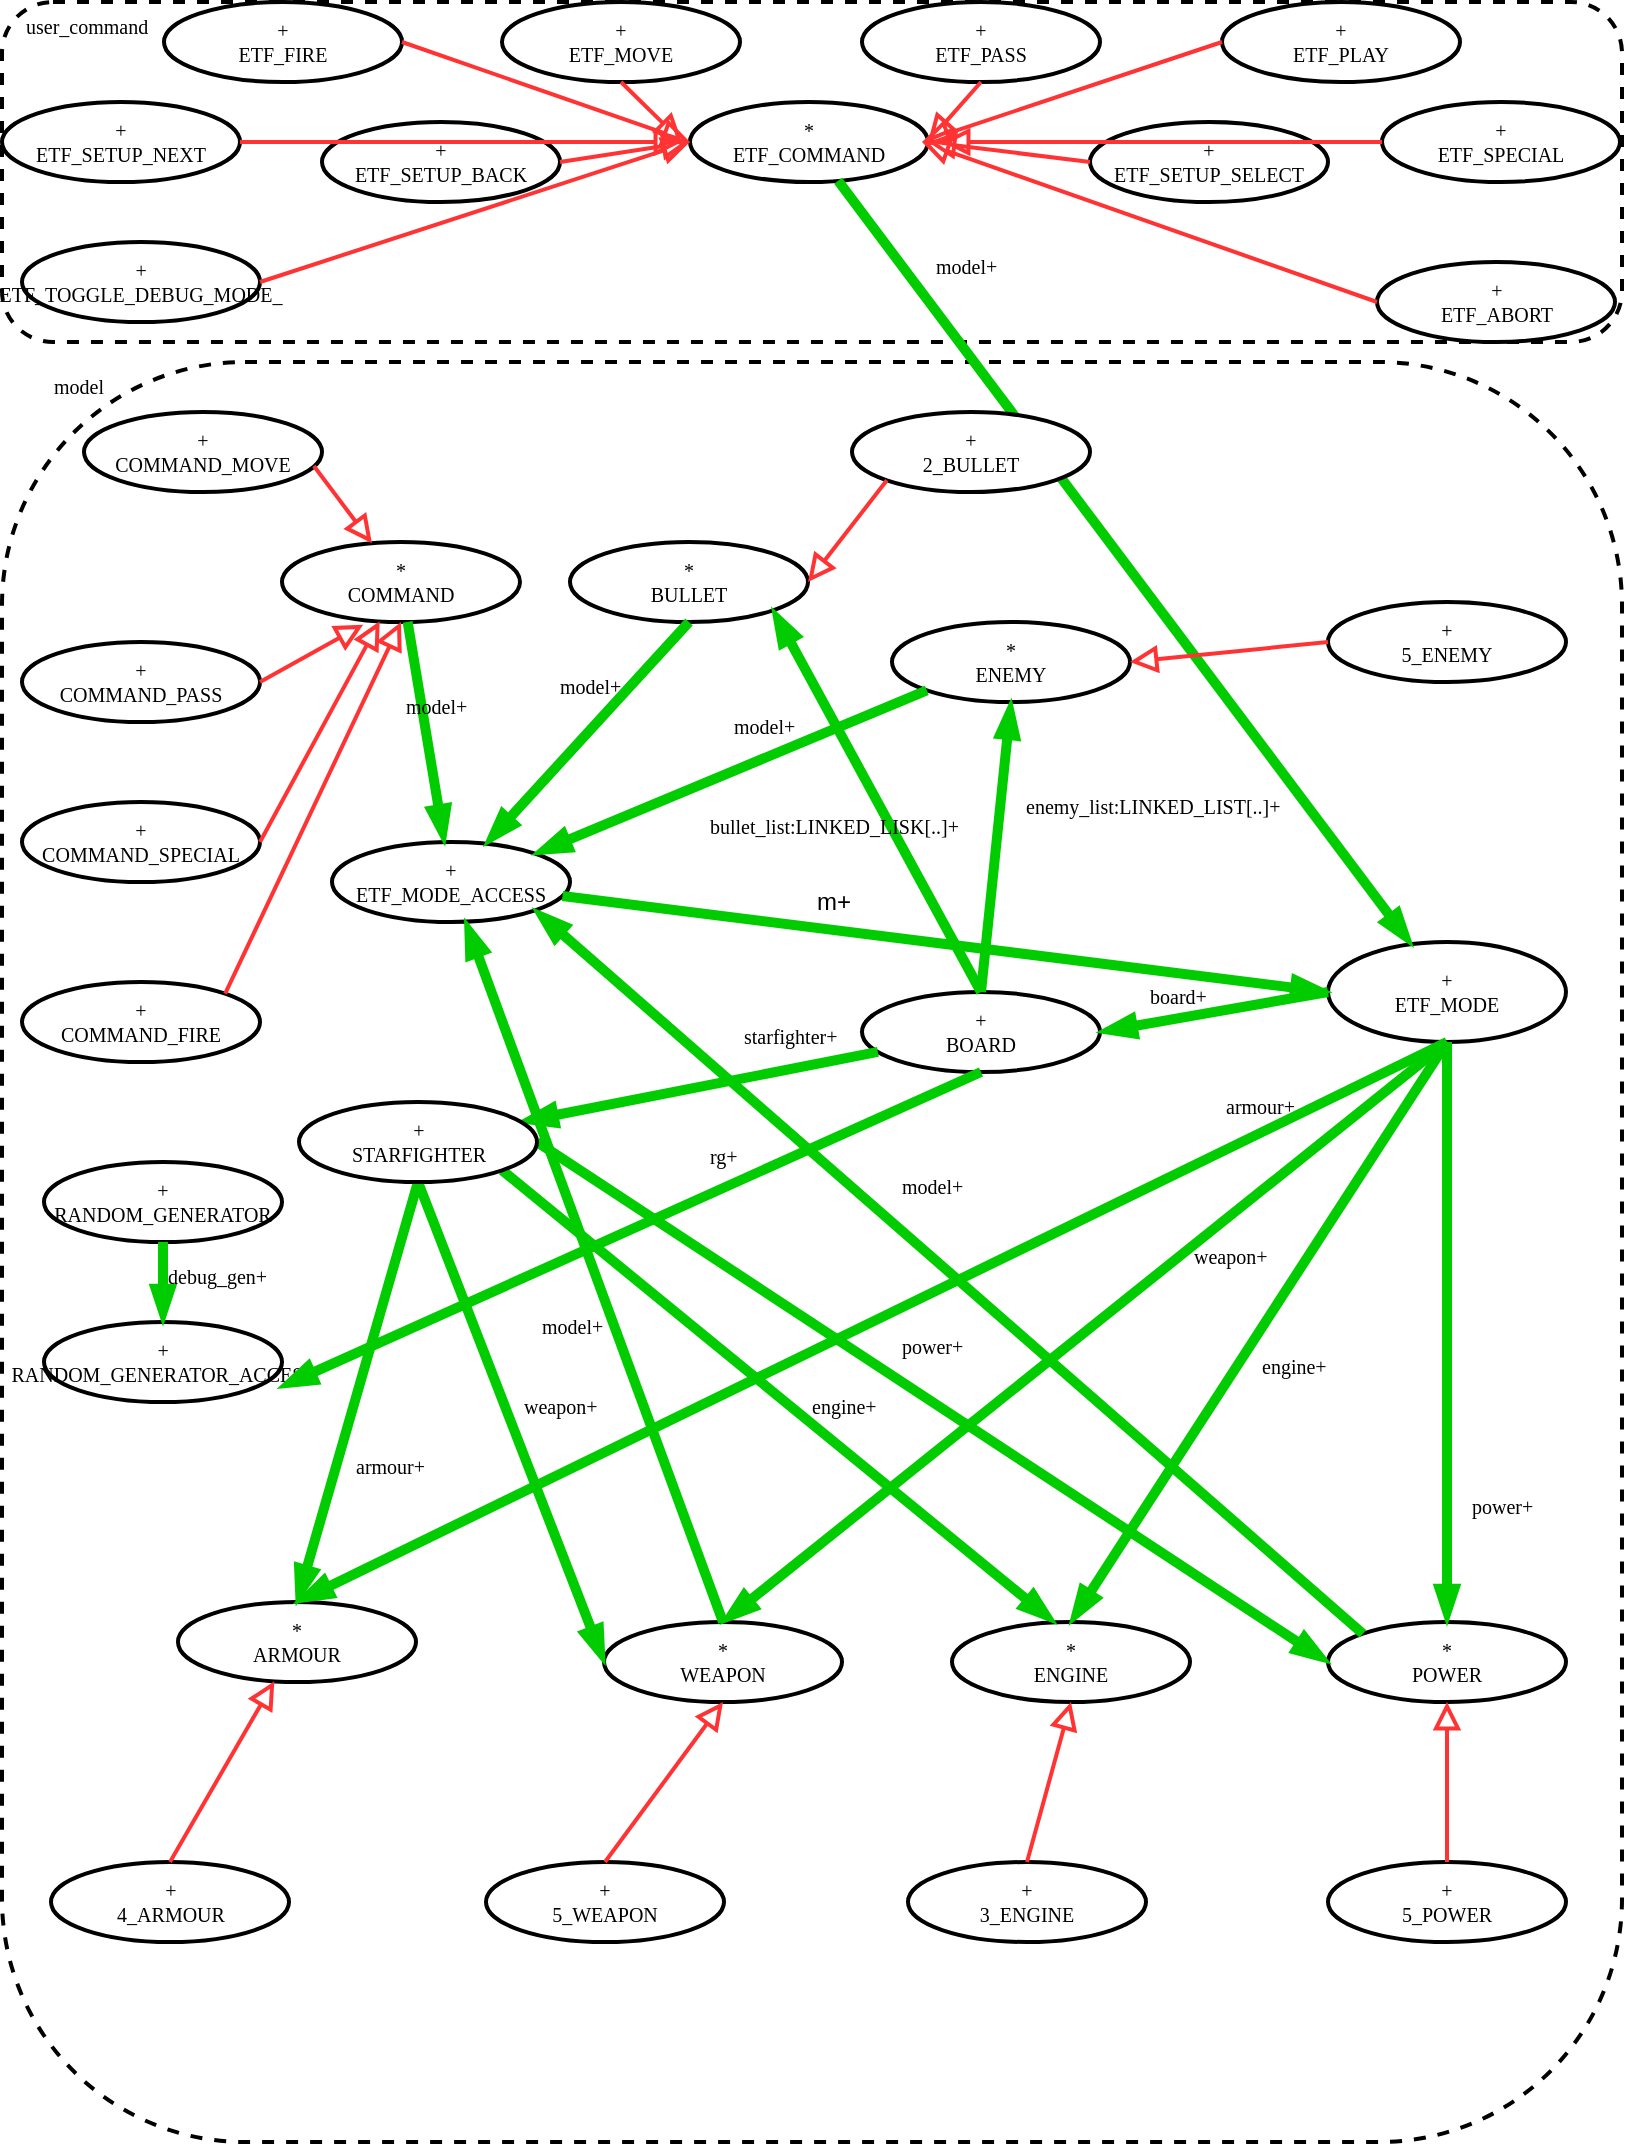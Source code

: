 <mxfile version="13.11.0" type="device"><diagram id="ZY2nU-DJ3ubjZY2qsbj9" name="Page-1"><mxGraphModel dx="946" dy="579" grid="1" gridSize="10" guides="1" tooltips="1" connect="1" arrows="1" fold="1" page="1" pageScale="1" pageWidth="827" pageHeight="1169" math="0" shadow="0"><root><mxCell id="0"/><mxCell id="1" parent="0"/><mxCell id="LFQpi6XV8iy9cI4IW23f-93" value="" style="rounded=1;whiteSpace=wrap;html=1;fontSize=10;dashed=1;strokeWidth=2;" parent="1" vertex="1"><mxGeometry x="10" y="190" width="810" height="890" as="geometry"/></mxCell><mxCell id="LFQpi6XV8iy9cI4IW23f-94" value="model" style="text;html=1;fontSize=10;fontFamily=Verdena;" parent="1" vertex="1"><mxGeometry x="34.497" y="190" width="70" height="25" as="geometry"/></mxCell><mxCell id="LFQpi6XV8iy9cI4IW23f-90" value="" style="rounded=1;whiteSpace=wrap;html=1;fontSize=10;dashed=1;strokeWidth=2;" parent="1" vertex="1"><mxGeometry x="10" y="10" width="810" height="170" as="geometry"/></mxCell><mxCell id="LFQpi6XV8iy9cI4IW23f-91" value="user_command" style="text;html=1;fontSize=10;fontFamily=Verdena;" parent="1" vertex="1"><mxGeometry x="19.997" y="10" width="70" height="25" as="geometry"/></mxCell><mxCell id="LFQpi6XV8iy9cI4IW23f-2" value="+&lt;br&gt;ETF_FIRE" style="ellipse;whiteSpace=wrap;html=1;rounded=1;fontSize=10;fontFamily=Verdena;strokeWidth=2;" parent="1" vertex="1"><mxGeometry x="91" y="10" width="119" height="40" as="geometry"/></mxCell><mxCell id="LFQpi6XV8iy9cI4IW23f-3" value="&lt;div&gt;+&lt;/div&gt;&lt;div&gt;ETF_SPECIAL&lt;/div&gt;" style="ellipse;whiteSpace=wrap;html=1;rounded=1;fontSize=10;fontFamily=Verdena;strokeWidth=2;" parent="1" vertex="1"><mxGeometry x="700" y="60" width="119" height="40" as="geometry"/></mxCell><mxCell id="LFQpi6XV8iy9cI4IW23f-4" value="+&lt;br&gt;ETF_MOVE" style="ellipse;whiteSpace=wrap;html=1;rounded=1;fontSize=10;fontFamily=Verdena;strokeWidth=2;" parent="1" vertex="1"><mxGeometry x="260" y="10" width="119" height="40" as="geometry"/></mxCell><mxCell id="LFQpi6XV8iy9cI4IW23f-5" value="+&lt;br&gt;ETF_PASS" style="ellipse;whiteSpace=wrap;html=1;rounded=1;fontSize=10;fontFamily=Verdena;strokeWidth=2;" parent="1" vertex="1"><mxGeometry x="440" y="10" width="119" height="40" as="geometry"/></mxCell><mxCell id="LFQpi6XV8iy9cI4IW23f-6" value="+&lt;br&gt;ETF_PLAY" style="ellipse;whiteSpace=wrap;html=1;rounded=1;fontSize=10;fontFamily=Verdena;strokeWidth=2;" parent="1" vertex="1"><mxGeometry x="620" y="10" width="119" height="40" as="geometry"/></mxCell><mxCell id="LFQpi6XV8iy9cI4IW23f-7" value="+&lt;br&gt;ETF_SETUP_NEXT" style="ellipse;whiteSpace=wrap;html=1;rounded=1;fontSize=10;fontFamily=Verdena;strokeWidth=2;" parent="1" vertex="1"><mxGeometry x="10" y="60" width="119" height="40" as="geometry"/></mxCell><mxCell id="LFQpi6XV8iy9cI4IW23f-8" value="&lt;div&gt;+&lt;/div&gt;&lt;div&gt;ETF_SETUP_BACK&lt;/div&gt;" style="ellipse;whiteSpace=wrap;html=1;rounded=1;fontSize=10;fontFamily=Verdena;strokeWidth=2;" parent="1" vertex="1"><mxGeometry x="170" y="70" width="119" height="40" as="geometry"/></mxCell><mxCell id="LFQpi6XV8iy9cI4IW23f-9" value="&lt;div&gt;+&lt;/div&gt;&lt;div&gt;ETF_SETUP_SELECT&lt;/div&gt;" style="ellipse;whiteSpace=wrap;html=1;rounded=1;fontSize=10;fontFamily=Verdena;strokeWidth=2;" parent="1" vertex="1"><mxGeometry x="554" y="70" width="119" height="40" as="geometry"/></mxCell><mxCell id="LFQpi6XV8iy9cI4IW23f-10" value="*&lt;br&gt;ETF_COMMAND" style="ellipse;whiteSpace=wrap;html=1;rounded=1;fontSize=10;fontFamily=Verdena;strokeWidth=2;" parent="1" vertex="1"><mxGeometry x="354" y="60" width="119" height="40" as="geometry"/></mxCell><mxCell id="LFQpi6XV8iy9cI4IW23f-12" value="&lt;div&gt;+&lt;/div&gt;&lt;div&gt;ETF_TOGGLE_DEBUG_MODE_&lt;/div&gt;" style="ellipse;whiteSpace=wrap;html=1;rounded=1;fontSize=10;fontFamily=Verdena;strokeWidth=2;" parent="1" vertex="1"><mxGeometry x="20" y="130" width="119" height="40" as="geometry"/></mxCell><mxCell id="LFQpi6XV8iy9cI4IW23f-13" value="&lt;div&gt;+&lt;/div&gt;&lt;div&gt;ETF_ABORT&lt;/div&gt;" style="ellipse;whiteSpace=wrap;html=1;rounded=1;fontSize=10;fontFamily=Verdena;strokeWidth=2;" parent="1" vertex="1"><mxGeometry x="697.5" y="140" width="119" height="40" as="geometry"/></mxCell><mxCell id="LFQpi6XV8iy9cI4IW23f-14" value="&lt;div&gt;+&lt;/div&gt;&lt;div&gt;ETF_MODE&lt;/div&gt;" style="ellipse;whiteSpace=wrap;html=1;rounded=1;fontSize=10;fontFamily=Verdena;strokeWidth=2;" parent="1" vertex="1"><mxGeometry x="673" y="480" width="119" height="50" as="geometry"/></mxCell><mxCell id="LFQpi6XV8iy9cI4IW23f-15" value="+&lt;br&gt;ETF_MODE_ACCESS" style="ellipse;whiteSpace=wrap;html=1;rounded=1;fontSize=10;fontFamily=Verdena;strokeWidth=2;" parent="1" vertex="1"><mxGeometry x="175" y="430" width="119" height="40" as="geometry"/></mxCell><mxCell id="LFQpi6XV8iy9cI4IW23f-16" value="" style="endArrow=blockThin;html=1;strokeColor=#00CC00;strokeWidth=5;endFill=1;" parent="1" source="LFQpi6XV8iy9cI4IW23f-10" target="LFQpi6XV8iy9cI4IW23f-14" edge="1"><mxGeometry width="50" height="50" relative="1" as="geometry"><mxPoint x="290" y="295" as="sourcePoint"/><mxPoint x="430" y="295" as="targetPoint"/></mxGeometry></mxCell><mxCell id="LFQpi6XV8iy9cI4IW23f-17" value="model+" style="text;html=1;fontSize=10;fontFamily=Verdena;" parent="1" vertex="1"><mxGeometry x="475" y="130" width="84" height="20" as="geometry"/></mxCell><mxCell id="LFQpi6XV8iy9cI4IW23f-18" value="" style="endArrow=blockThin;html=1;strokeColor=#00CC00;strokeWidth=5;endFill=1;entryX=0;entryY=0.5;entryDx=0;entryDy=0;" parent="1" source="LFQpi6XV8iy9cI4IW23f-15" target="LFQpi6XV8iy9cI4IW23f-14" edge="1"><mxGeometry width="50" height="50" relative="1" as="geometry"><mxPoint x="290" y="295" as="sourcePoint"/><mxPoint x="430" y="295" as="targetPoint"/></mxGeometry></mxCell><mxCell id="LFQpi6XV8iy9cI4IW23f-19" value="m" style="text;html=1;fontSize=10;fontFamily=Verdena;" parent="1" vertex="1"><mxGeometry x="529.5" y="340" width="84" height="20" as="geometry"/></mxCell><mxCell id="LFQpi6XV8iy9cI4IW23f-20" value="*&lt;br&gt;COMMAND" style="ellipse;whiteSpace=wrap;html=1;rounded=1;fontSize=10;fontFamily=Verdena;strokeWidth=2;" parent="1" vertex="1"><mxGeometry x="150" y="280" width="119" height="40" as="geometry"/></mxCell><mxCell id="LFQpi6XV8iy9cI4IW23f-21" value="" style="endArrow=blockThin;html=1;strokeColor=#00CC00;strokeWidth=5;endFill=1;" parent="1" source="LFQpi6XV8iy9cI4IW23f-20" target="LFQpi6XV8iy9cI4IW23f-15" edge="1"><mxGeometry width="50" height="50" relative="1" as="geometry"><mxPoint x="290" y="295" as="sourcePoint"/><mxPoint x="440" y="295" as="targetPoint"/></mxGeometry></mxCell><mxCell id="LFQpi6XV8iy9cI4IW23f-22" value="model+" style="text;html=1;fontSize=10;fontFamily=Verdena;" parent="1" vertex="1"><mxGeometry x="210" y="350" width="84" height="20" as="geometry"/></mxCell><mxCell id="LFQpi6XV8iy9cI4IW23f-23" value="+&lt;br&gt;COMMAND_FIRE" style="ellipse;whiteSpace=wrap;html=1;rounded=1;fontSize=10;fontFamily=Verdena;strokeWidth=2;" parent="1" vertex="1"><mxGeometry x="20" y="500" width="119" height="40" as="geometry"/></mxCell><mxCell id="LFQpi6XV8iy9cI4IW23f-24" value="+&lt;br&gt;COMMAND_SPECIAL" style="ellipse;whiteSpace=wrap;html=1;rounded=1;fontSize=10;fontFamily=Verdena;strokeWidth=2;" parent="1" vertex="1"><mxGeometry x="20" y="410" width="119" height="40" as="geometry"/></mxCell><mxCell id="LFQpi6XV8iy9cI4IW23f-25" value="+&lt;br&gt;COMMAND_MOVE" style="ellipse;whiteSpace=wrap;html=1;rounded=1;fontSize=10;fontFamily=Verdena;strokeWidth=2;" parent="1" vertex="1"><mxGeometry x="51" y="215" width="119" height="40" as="geometry"/></mxCell><mxCell id="LFQpi6XV8iy9cI4IW23f-26" value="+&lt;br&gt;COMMAND_PASS" style="ellipse;whiteSpace=wrap;html=1;rounded=1;fontSize=10;fontFamily=Verdena;strokeWidth=2;" parent="1" vertex="1"><mxGeometry x="20" y="330" width="119" height="40" as="geometry"/></mxCell><mxCell id="LFQpi6XV8iy9cI4IW23f-27" value="" style="endArrow=block;html=1;strokeColor=#FF3333;strokeWidth=2;endFill=0;endSize=9;exitX=1;exitY=0.5;exitDx=0;exitDy=0;" parent="1" source="LFQpi6XV8iy9cI4IW23f-24" target="LFQpi6XV8iy9cI4IW23f-20" edge="1"><mxGeometry width="50" height="50" relative="1" as="geometry"><mxPoint x="360" y="320" as="sourcePoint"/><mxPoint x="360" y="260" as="targetPoint"/></mxGeometry></mxCell><mxCell id="LFQpi6XV8iy9cI4IW23f-28" value="" style="endArrow=block;html=1;strokeColor=#FF3333;strokeWidth=2;endFill=0;endSize=9;entryX=0.341;entryY=1.034;entryDx=0;entryDy=0;entryPerimeter=0;exitX=1;exitY=0.5;exitDx=0;exitDy=0;" parent="1" source="LFQpi6XV8iy9cI4IW23f-26" target="LFQpi6XV8iy9cI4IW23f-20" edge="1"><mxGeometry width="50" height="50" relative="1" as="geometry"><mxPoint x="130" y="270" as="sourcePoint"/><mxPoint x="170" y="250" as="targetPoint"/></mxGeometry></mxCell><mxCell id="LFQpi6XV8iy9cI4IW23f-29" value="" style="endArrow=block;html=1;strokeColor=#FF3333;strokeWidth=2;endFill=0;endSize=9;exitX=1;exitY=0;exitDx=0;exitDy=0;entryX=0.5;entryY=1;entryDx=0;entryDy=0;" parent="1" source="LFQpi6XV8iy9cI4IW23f-23" target="LFQpi6XV8iy9cI4IW23f-20" edge="1"><mxGeometry width="50" height="50" relative="1" as="geometry"><mxPoint x="360" y="320" as="sourcePoint"/><mxPoint x="360" y="260" as="targetPoint"/></mxGeometry></mxCell><mxCell id="LFQpi6XV8iy9cI4IW23f-30" value="" style="endArrow=block;html=1;strokeColor=#FF3333;strokeWidth=2;endFill=0;endSize=9;exitX=0.966;exitY=0.675;exitDx=0;exitDy=0;exitPerimeter=0;" parent="1" source="LFQpi6XV8iy9cI4IW23f-25" target="LFQpi6XV8iy9cI4IW23f-20" edge="1"><mxGeometry width="50" height="50" relative="1" as="geometry"><mxPoint x="360" y="320" as="sourcePoint"/><mxPoint x="200" y="270" as="targetPoint"/></mxGeometry></mxCell><mxCell id="LFQpi6XV8iy9cI4IW23f-31" value="+&lt;br&gt;BOARD" style="ellipse;whiteSpace=wrap;html=1;rounded=1;fontSize=10;fontFamily=Verdena;strokeWidth=2;" parent="1" vertex="1"><mxGeometry x="440" y="505" width="119" height="40" as="geometry"/></mxCell><mxCell id="LFQpi6XV8iy9cI4IW23f-32" value="" style="endArrow=blockThin;html=1;strokeColor=#00CC00;strokeWidth=5;endFill=1;entryX=1;entryY=0.5;entryDx=0;entryDy=0;exitX=0;exitY=0.5;exitDx=0;exitDy=0;" parent="1" source="LFQpi6XV8iy9cI4IW23f-14" target="LFQpi6XV8iy9cI4IW23f-31" edge="1"><mxGeometry width="50" height="50" relative="1" as="geometry"><mxPoint x="730" y="290" as="sourcePoint"/><mxPoint x="430" y="295" as="targetPoint"/></mxGeometry></mxCell><mxCell id="LFQpi6XV8iy9cI4IW23f-33" value="board+" style="text;html=1;fontSize=10;fontFamily=Verdena;" parent="1" vertex="1"><mxGeometry x="582" y="495" width="84" height="20" as="geometry"/></mxCell><mxCell id="LFQpi6XV8iy9cI4IW23f-34" value="*&lt;br&gt;ENEMY" style="ellipse;whiteSpace=wrap;html=1;rounded=1;fontSize=10;fontFamily=Verdena;strokeWidth=2;" parent="1" vertex="1"><mxGeometry x="455" y="320" width="119" height="40" as="geometry"/></mxCell><mxCell id="LFQpi6XV8iy9cI4IW23f-35" value="*&lt;br&gt;BULLET" style="ellipse;whiteSpace=wrap;html=1;rounded=1;fontSize=10;fontFamily=Verdena;strokeWidth=2;" parent="1" vertex="1"><mxGeometry x="294" y="280" width="119" height="40" as="geometry"/></mxCell><mxCell id="LFQpi6XV8iy9cI4IW23f-36" value="" style="endArrow=blockThin;html=1;strokeColor=#00CC00;strokeWidth=5;endFill=1;exitX=0.5;exitY=0;exitDx=0;exitDy=0;entryX=0.5;entryY=1;entryDx=0;entryDy=0;" parent="1" source="LFQpi6XV8iy9cI4IW23f-31" target="LFQpi6XV8iy9cI4IW23f-34" edge="1"><mxGeometry width="50" height="50" relative="1" as="geometry"><mxPoint x="379" y="310" as="sourcePoint"/><mxPoint x="519" y="310" as="targetPoint"/></mxGeometry></mxCell><mxCell id="LFQpi6XV8iy9cI4IW23f-37" value="enemy_list:LINKED_LIST[..]+" style="text;html=1;fontSize=10;fontFamily=Verdena;" parent="1" vertex="1"><mxGeometry x="520" y="400" width="84" height="20" as="geometry"/></mxCell><mxCell id="LFQpi6XV8iy9cI4IW23f-38" value="" style="endArrow=blockThin;html=1;strokeColor=#00CC00;strokeWidth=5;endFill=1;exitX=0.5;exitY=0;exitDx=0;exitDy=0;entryX=1;entryY=1;entryDx=0;entryDy=0;" parent="1" source="LFQpi6XV8iy9cI4IW23f-31" target="LFQpi6XV8iy9cI4IW23f-35" edge="1"><mxGeometry width="50" height="50" relative="1" as="geometry"><mxPoint x="290" y="295" as="sourcePoint"/><mxPoint x="430" y="295" as="targetPoint"/></mxGeometry></mxCell><mxCell id="LFQpi6XV8iy9cI4IW23f-39" value="bullet_list:LINKED_LISK[..]+" style="text;html=1;fontSize=10;fontFamily=Verdena;" parent="1" vertex="1"><mxGeometry x="361.5" y="410" width="84" height="20" as="geometry"/></mxCell><mxCell id="LFQpi6XV8iy9cI4IW23f-40" value="" style="endArrow=blockThin;html=1;strokeColor=#00CC00;strokeWidth=5;endFill=1;exitX=0.5;exitY=1;exitDx=0;exitDy=0;" parent="1" source="LFQpi6XV8iy9cI4IW23f-35" target="LFQpi6XV8iy9cI4IW23f-15" edge="1"><mxGeometry width="50" height="50" relative="1" as="geometry"><mxPoint x="280" y="210" as="sourcePoint"/><mxPoint x="430" y="295" as="targetPoint"/></mxGeometry></mxCell><mxCell id="LFQpi6XV8iy9cI4IW23f-41" value="model+" style="text;html=1;fontSize=10;fontFamily=Verdena;" parent="1" vertex="1"><mxGeometry x="287" y="340" width="84" height="20" as="geometry"/></mxCell><mxCell id="LFQpi6XV8iy9cI4IW23f-43" value="" style="endArrow=blockThin;html=1;strokeColor=#00CC00;strokeWidth=5;endFill=1;exitX=0;exitY=1;exitDx=0;exitDy=0;entryX=1;entryY=0;entryDx=0;entryDy=0;" parent="1" source="LFQpi6XV8iy9cI4IW23f-34" target="LFQpi6XV8iy9cI4IW23f-15" edge="1"><mxGeometry width="50" height="50" relative="1" as="geometry"><mxPoint x="290" y="295" as="sourcePoint"/><mxPoint x="430" y="295" as="targetPoint"/></mxGeometry></mxCell><mxCell id="LFQpi6XV8iy9cI4IW23f-44" value="model+" style="text;html=1;fontSize=10;fontFamily=Verdena;" parent="1" vertex="1"><mxGeometry x="373.5" y="360" width="84" height="20" as="geometry"/></mxCell><mxCell id="LFQpi6XV8iy9cI4IW23f-48" value="*&lt;br&gt;POWER" style="ellipse;whiteSpace=wrap;html=1;rounded=1;fontSize=10;fontFamily=Verdena;strokeWidth=2;" parent="1" vertex="1"><mxGeometry x="673" y="820" width="119" height="40" as="geometry"/></mxCell><mxCell id="LFQpi6XV8iy9cI4IW23f-49" value="*&lt;br&gt;ENGINE" style="ellipse;whiteSpace=wrap;html=1;rounded=1;fontSize=10;fontFamily=Verdena;strokeWidth=2;" parent="1" vertex="1"><mxGeometry x="485" y="820" width="119" height="40" as="geometry"/></mxCell><mxCell id="LFQpi6XV8iy9cI4IW23f-50" value="*&lt;br&gt;ARMOUR" style="ellipse;whiteSpace=wrap;html=1;rounded=1;fontSize=10;fontFamily=Verdena;strokeWidth=2;" parent="1" vertex="1"><mxGeometry x="98" y="810" width="119" height="40" as="geometry"/></mxCell><mxCell id="LFQpi6XV8iy9cI4IW23f-51" value="*&lt;br&gt;WEAPON" style="ellipse;whiteSpace=wrap;html=1;rounded=1;fontSize=10;fontFamily=Verdena;strokeWidth=2;" parent="1" vertex="1"><mxGeometry x="311" y="820" width="119" height="40" as="geometry"/></mxCell><mxCell id="LFQpi6XV8iy9cI4IW23f-53" value="" style="endArrow=blockThin;html=1;strokeColor=#00CC00;strokeWidth=5;endFill=1;" parent="1" source="LFQpi6XV8iy9cI4IW23f-31" target="LFQpi6XV8iy9cI4IW23f-52" edge="1"><mxGeometry width="50" height="50" relative="1" as="geometry"><mxPoint x="260" y="625" as="sourcePoint"/><mxPoint x="400" y="625" as="targetPoint"/></mxGeometry></mxCell><mxCell id="LFQpi6XV8iy9cI4IW23f-54" value="starfighter+" style="text;html=1;fontSize=10;fontFamily=Verdena;" parent="1" vertex="1"><mxGeometry x="379" y="515" width="84" height="20" as="geometry"/></mxCell><mxCell id="LFQpi6XV8iy9cI4IW23f-55" value="" style="endArrow=blockThin;html=1;strokeColor=#00CC00;strokeWidth=5;endFill=1;exitX=0.5;exitY=1;exitDx=0;exitDy=0;entryX=0.5;entryY=0;entryDx=0;entryDy=0;" parent="1" source="LFQpi6XV8iy9cI4IW23f-14" target="LFQpi6XV8iy9cI4IW23f-51" edge="1"><mxGeometry width="50" height="50" relative="1" as="geometry"><mxPoint x="310" y="545" as="sourcePoint"/><mxPoint x="450" y="545" as="targetPoint"/></mxGeometry></mxCell><mxCell id="LFQpi6XV8iy9cI4IW23f-56" value="weapon+" style="text;html=1;fontSize=10;fontFamily=Verdena;" parent="1" vertex="1"><mxGeometry x="604" y="625" width="84" height="20" as="geometry"/></mxCell><mxCell id="LFQpi6XV8iy9cI4IW23f-57" value="" style="endArrow=blockThin;html=1;strokeColor=#00CC00;strokeWidth=5;endFill=1;exitX=0.5;exitY=1;exitDx=0;exitDy=0;entryX=0.5;entryY=0;entryDx=0;entryDy=0;" parent="1" source="LFQpi6XV8iy9cI4IW23f-14" target="LFQpi6XV8iy9cI4IW23f-48" edge="1"><mxGeometry width="50" height="50" relative="1" as="geometry"><mxPoint x="310" y="545" as="sourcePoint"/><mxPoint x="450" y="545" as="targetPoint"/></mxGeometry></mxCell><mxCell id="LFQpi6XV8iy9cI4IW23f-58" value="power+" style="text;html=1;fontSize=10;fontFamily=Verdena;" parent="1" vertex="1"><mxGeometry x="743" y="750" width="84" height="20" as="geometry"/></mxCell><mxCell id="LFQpi6XV8iy9cI4IW23f-59" value="" style="endArrow=blockThin;html=1;strokeColor=#00CC00;strokeWidth=5;endFill=1;exitX=0.5;exitY=1;exitDx=0;exitDy=0;entryX=0.5;entryY=0;entryDx=0;entryDy=0;" parent="1" source="LFQpi6XV8iy9cI4IW23f-14" target="LFQpi6XV8iy9cI4IW23f-50" edge="1"><mxGeometry width="50" height="50" relative="1" as="geometry"><mxPoint x="310" y="545" as="sourcePoint"/><mxPoint x="400" y="670" as="targetPoint"/></mxGeometry></mxCell><mxCell id="LFQpi6XV8iy9cI4IW23f-60" value="armour+" style="text;html=1;fontSize=10;fontFamily=Verdena;" parent="1" vertex="1"><mxGeometry x="620" y="550" width="84" height="20" as="geometry"/></mxCell><mxCell id="LFQpi6XV8iy9cI4IW23f-61" value="" style="endArrow=blockThin;html=1;strokeColor=#00CC00;strokeWidth=5;endFill=1;exitX=0.5;exitY=1;exitDx=0;exitDy=0;entryX=0.5;entryY=0;entryDx=0;entryDy=0;" parent="1" source="LFQpi6XV8iy9cI4IW23f-14" target="LFQpi6XV8iy9cI4IW23f-49" edge="1"><mxGeometry width="50" height="50" relative="1" as="geometry"><mxPoint x="310" y="545" as="sourcePoint"/><mxPoint x="450" y="545" as="targetPoint"/></mxGeometry></mxCell><mxCell id="LFQpi6XV8iy9cI4IW23f-62" value="engine+" style="text;html=1;fontSize=10;fontFamily=Verdena;" parent="1" vertex="1"><mxGeometry x="637.5" y="680" width="84" height="20" as="geometry"/></mxCell><mxCell id="LFQpi6XV8iy9cI4IW23f-63" value="" style="endArrow=blockThin;html=1;strokeColor=#00CC00;strokeWidth=5;endFill=1;entryX=0;entryY=0.5;entryDx=0;entryDy=0;exitX=0.5;exitY=1;exitDx=0;exitDy=0;" parent="1" source="LFQpi6XV8iy9cI4IW23f-52" target="LFQpi6XV8iy9cI4IW23f-51" edge="1"><mxGeometry width="50" height="50" relative="1" as="geometry"><mxPoint x="339" y="519" as="sourcePoint"/><mxPoint x="479" y="519" as="targetPoint"/></mxGeometry></mxCell><mxCell id="LFQpi6XV8iy9cI4IW23f-64" value="armour+" style="text;html=1;fontSize=10;fontFamily=Verdena;" parent="1" vertex="1"><mxGeometry x="185" y="730" width="84" height="20" as="geometry"/></mxCell><mxCell id="LFQpi6XV8iy9cI4IW23f-68" value="" style="endArrow=blockThin;html=1;strokeColor=#00CC00;strokeWidth=5;endFill=1;entryX=0.5;entryY=0;entryDx=0;entryDy=0;exitX=0.5;exitY=1;exitDx=0;exitDy=0;" parent="1" source="LFQpi6XV8iy9cI4IW23f-52" target="LFQpi6XV8iy9cI4IW23f-50" edge="1"><mxGeometry width="50" height="50" relative="1" as="geometry"><mxPoint x="300" y="520" as="sourcePoint"/><mxPoint x="450" y="545" as="targetPoint"/></mxGeometry></mxCell><mxCell id="LFQpi6XV8iy9cI4IW23f-69" value="weapon+" style="text;html=1;fontSize=10;fontFamily=Verdena;" parent="1" vertex="1"><mxGeometry x="269" y="700" width="84" height="20" as="geometry"/></mxCell><mxCell id="LFQpi6XV8iy9cI4IW23f-70" value="" style="endArrow=blockThin;html=1;strokeColor=#00CC00;strokeWidth=5;endFill=1;entryX=0.429;entryY=0;entryDx=0;entryDy=0;entryPerimeter=0;exitX=1;exitY=1;exitDx=0;exitDy=0;" parent="1" source="LFQpi6XV8iy9cI4IW23f-52" target="LFQpi6XV8iy9cI4IW23f-49" edge="1"><mxGeometry width="50" height="50" relative="1" as="geometry"><mxPoint x="356" y="500" as="sourcePoint"/><mxPoint x="450" y="545" as="targetPoint"/></mxGeometry></mxCell><mxCell id="LFQpi6XV8iy9cI4IW23f-71" value="engine+" style="text;html=1;fontSize=10;fontFamily=Verdena;" parent="1" vertex="1"><mxGeometry x="413" y="700" width="84" height="20" as="geometry"/></mxCell><mxCell id="LFQpi6XV8iy9cI4IW23f-72" value="" style="endArrow=blockThin;html=1;strokeColor=#00CC00;strokeWidth=5;endFill=1;exitX=1;exitY=0.5;exitDx=0;exitDy=0;entryX=0;entryY=0.5;entryDx=0;entryDy=0;" parent="1" source="LFQpi6XV8iy9cI4IW23f-52" target="LFQpi6XV8iy9cI4IW23f-48" edge="1"><mxGeometry width="50" height="50" relative="1" as="geometry"><mxPoint x="310" y="545" as="sourcePoint"/><mxPoint x="450" y="545" as="targetPoint"/></mxGeometry></mxCell><mxCell id="LFQpi6XV8iy9cI4IW23f-73" value="power+" style="text;html=1;fontSize=10;fontFamily=Verdena;" parent="1" vertex="1"><mxGeometry x="457.5" y="670" width="84" height="20" as="geometry"/></mxCell><mxCell id="LFQpi6XV8iy9cI4IW23f-75" value="" style="endArrow=blockThin;html=1;strokeColor=#00CC00;strokeWidth=5;endFill=1;exitX=0.5;exitY=0;exitDx=0;exitDy=0;" parent="1" source="LFQpi6XV8iy9cI4IW23f-51" target="LFQpi6XV8iy9cI4IW23f-15" edge="1"><mxGeometry width="50" height="50" relative="1" as="geometry"><mxPoint x="290" y="515" as="sourcePoint"/><mxPoint x="430" y="515" as="targetPoint"/></mxGeometry></mxCell><mxCell id="LFQpi6XV8iy9cI4IW23f-76" value="model+" style="text;html=1;fontSize=10;fontFamily=Verdena;" parent="1" vertex="1"><mxGeometry x="277.5" y="660" width="84" height="20" as="geometry"/></mxCell><mxCell id="LFQpi6XV8iy9cI4IW23f-77" value="" style="endArrow=blockThin;html=1;strokeColor=#00CC00;strokeWidth=5;endFill=1;exitX=0;exitY=0;exitDx=0;exitDy=0;entryX=1;entryY=1;entryDx=0;entryDy=0;" parent="1" source="LFQpi6XV8iy9cI4IW23f-48" target="LFQpi6XV8iy9cI4IW23f-15" edge="1"><mxGeometry width="50" height="50" relative="1" as="geometry"><mxPoint x="110" y="555" as="sourcePoint"/><mxPoint x="250" y="555" as="targetPoint"/></mxGeometry></mxCell><mxCell id="LFQpi6XV8iy9cI4IW23f-78" value="model+" style="text;html=1;fontSize=10;fontFamily=Verdena;" parent="1" vertex="1"><mxGeometry x="457.5" y="590" width="84" height="20" as="geometry"/></mxCell><mxCell id="LFQpi6XV8iy9cI4IW23f-79" value="" style="endArrow=block;html=1;strokeColor=#FF3333;strokeWidth=2;endFill=0;endSize=9;exitX=1;exitY=0.5;exitDx=0;exitDy=0;entryX=0;entryY=0.5;entryDx=0;entryDy=0;" parent="1" source="LFQpi6XV8iy9cI4IW23f-8" target="LFQpi6XV8iy9cI4IW23f-10" edge="1"><mxGeometry width="50" height="50" relative="1" as="geometry"><mxPoint x="420" y="200" as="sourcePoint"/><mxPoint x="420" y="140" as="targetPoint"/></mxGeometry></mxCell><mxCell id="LFQpi6XV8iy9cI4IW23f-80" value="" style="endArrow=block;html=1;strokeColor=#FF3333;strokeWidth=2;endFill=0;endSize=9;exitX=0;exitY=0.5;exitDx=0;exitDy=0;entryX=1;entryY=0.5;entryDx=0;entryDy=0;" parent="1" source="LFQpi6XV8iy9cI4IW23f-9" target="LFQpi6XV8iy9cI4IW23f-10" edge="1"><mxGeometry width="50" height="50" relative="1" as="geometry"><mxPoint x="420" y="200" as="sourcePoint"/><mxPoint x="420" y="140" as="targetPoint"/></mxGeometry></mxCell><mxCell id="LFQpi6XV8iy9cI4IW23f-81" value="" style="endArrow=block;html=1;strokeColor=#FF3333;strokeWidth=2;endFill=0;endSize=9;exitX=1;exitY=0.5;exitDx=0;exitDy=0;entryX=0;entryY=0.5;entryDx=0;entryDy=0;" parent="1" source="LFQpi6XV8iy9cI4IW23f-2" target="LFQpi6XV8iy9cI4IW23f-10" edge="1"><mxGeometry width="50" height="50" relative="1" as="geometry"><mxPoint x="420" y="200" as="sourcePoint"/><mxPoint x="420" y="140" as="targetPoint"/></mxGeometry></mxCell><mxCell id="LFQpi6XV8iy9cI4IW23f-82" value="" style="endArrow=block;html=1;strokeColor=#FF3333;strokeWidth=2;endFill=0;endSize=9;exitX=1;exitY=0.5;exitDx=0;exitDy=0;entryX=0;entryY=0.5;entryDx=0;entryDy=0;" parent="1" source="LFQpi6XV8iy9cI4IW23f-12" target="LFQpi6XV8iy9cI4IW23f-10" edge="1"><mxGeometry width="50" height="50" relative="1" as="geometry"><mxPoint x="420" y="200" as="sourcePoint"/><mxPoint x="420" y="140" as="targetPoint"/></mxGeometry></mxCell><mxCell id="LFQpi6XV8iy9cI4IW23f-83" value="" style="endArrow=block;html=1;strokeColor=#FF3333;strokeWidth=2;endFill=0;endSize=9;exitX=1;exitY=0.5;exitDx=0;exitDy=0;" parent="1" source="LFQpi6XV8iy9cI4IW23f-7" edge="1"><mxGeometry width="50" height="50" relative="1" as="geometry"><mxPoint x="420" y="200" as="sourcePoint"/><mxPoint x="350" y="80" as="targetPoint"/></mxGeometry></mxCell><mxCell id="LFQpi6XV8iy9cI4IW23f-84" value="" style="endArrow=block;html=1;strokeColor=#FF3333;strokeWidth=2;endFill=0;endSize=9;exitX=0.5;exitY=1;exitDx=0;exitDy=0;" parent="1" source="LFQpi6XV8iy9cI4IW23f-4" edge="1"><mxGeometry width="50" height="50" relative="1" as="geometry"><mxPoint x="420" y="200" as="sourcePoint"/><mxPoint x="350" y="80" as="targetPoint"/></mxGeometry></mxCell><mxCell id="LFQpi6XV8iy9cI4IW23f-85" value="" style="endArrow=block;html=1;strokeColor=#FF3333;strokeWidth=2;endFill=0;endSize=9;entryX=1;entryY=0.5;entryDx=0;entryDy=0;exitX=0.5;exitY=1;exitDx=0;exitDy=0;" parent="1" source="LFQpi6XV8iy9cI4IW23f-5" target="LFQpi6XV8iy9cI4IW23f-10" edge="1"><mxGeometry width="50" height="50" relative="1" as="geometry"><mxPoint x="430" y="30" as="sourcePoint"/><mxPoint x="420" y="140" as="targetPoint"/></mxGeometry></mxCell><mxCell id="LFQpi6XV8iy9cI4IW23f-87" value="" style="endArrow=block;html=1;strokeColor=#FF3333;strokeWidth=2;endFill=0;endSize=9;exitX=0;exitY=0.5;exitDx=0;exitDy=0;" parent="1" source="LFQpi6XV8iy9cI4IW23f-6" edge="1"><mxGeometry width="50" height="50" relative="1" as="geometry"><mxPoint x="420" y="200" as="sourcePoint"/><mxPoint x="470" y="80" as="targetPoint"/></mxGeometry></mxCell><mxCell id="LFQpi6XV8iy9cI4IW23f-89" value="" style="endArrow=block;html=1;strokeColor=#FF3333;strokeWidth=2;endFill=0;endSize=9;exitX=0;exitY=0.5;exitDx=0;exitDy=0;" parent="1" source="LFQpi6XV8iy9cI4IW23f-13" edge="1"><mxGeometry width="50" height="50" relative="1" as="geometry"><mxPoint x="420" y="200" as="sourcePoint"/><mxPoint x="470" y="80" as="targetPoint"/></mxGeometry></mxCell><mxCell id="LFQpi6XV8iy9cI4IW23f-92" value="" style="endArrow=block;html=1;strokeColor=#FF3333;strokeWidth=2;endFill=0;endSize=9;exitX=0;exitY=0.5;exitDx=0;exitDy=0;" parent="1" source="LFQpi6XV8iy9cI4IW23f-3" edge="1"><mxGeometry width="50" height="50" relative="1" as="geometry"><mxPoint x="700.0" y="80" as="sourcePoint"/><mxPoint x="480" y="80" as="targetPoint"/></mxGeometry></mxCell><mxCell id="LFQpi6XV8iy9cI4IW23f-100" value="+&lt;br&gt;RANDOM_GENERATOR" style="ellipse;whiteSpace=wrap;html=1;rounded=1;fontSize=10;fontFamily=Verdena;strokeWidth=2;" parent="1" vertex="1"><mxGeometry x="31" y="590" width="119" height="40" as="geometry"/></mxCell><mxCell id="LFQpi6XV8iy9cI4IW23f-101" value="+&lt;br&gt;RANDOM_GENERATOR_ACCESS" style="ellipse;whiteSpace=wrap;html=1;rounded=1;fontSize=10;fontFamily=Verdena;strokeWidth=2;" parent="1" vertex="1"><mxGeometry x="31" y="670" width="119" height="40" as="geometry"/></mxCell><mxCell id="LFQpi6XV8iy9cI4IW23f-103" value="+&lt;br&gt;4_ARMOUR" style="ellipse;whiteSpace=wrap;html=1;rounded=1;fontSize=10;fontFamily=Verdena;strokeWidth=2;" parent="1" vertex="1"><mxGeometry x="34.5" y="940" width="119" height="40" as="geometry"/></mxCell><mxCell id="LFQpi6XV8iy9cI4IW23f-104" value="" style="endArrow=blockThin;html=1;strokeColor=#00CC00;strokeWidth=5;endFill=1;exitX=0.5;exitY=1;exitDx=0;exitDy=0;entryX=0.5;entryY=0;entryDx=0;entryDy=0;" parent="1" source="LFQpi6XV8iy9cI4IW23f-100" target="LFQpi6XV8iy9cI4IW23f-101" edge="1"><mxGeometry width="50" height="50" relative="1" as="geometry"><mxPoint x="330" y="815" as="sourcePoint"/><mxPoint x="470" y="815" as="targetPoint"/></mxGeometry></mxCell><mxCell id="LFQpi6XV8iy9cI4IW23f-105" value="debug_gen+" style="text;html=1;fontSize=10;fontFamily=Verdena;" parent="1" vertex="1"><mxGeometry x="91" y="635" width="84" height="20" as="geometry"/></mxCell><mxCell id="LFQpi6XV8iy9cI4IW23f-107" value="rg+" style="text;html=1;fontSize=10;fontFamily=Verdena;" parent="1" vertex="1"><mxGeometry x="361.5" y="575" width="84" height="20" as="geometry"/></mxCell><mxCell id="LFQpi6XV8iy9cI4IW23f-108" value="" style="endArrow=block;html=1;strokeColor=#FF3333;strokeWidth=2;endFill=0;endSize=9;exitX=0.5;exitY=0;exitDx=0;exitDy=0;" parent="1" source="LFQpi6XV8iy9cI4IW23f-103" target="LFQpi6XV8iy9cI4IW23f-50" edge="1"><mxGeometry width="50" height="50" relative="1" as="geometry"><mxPoint x="400" y="900" as="sourcePoint"/><mxPoint x="400" y="840" as="targetPoint"/></mxGeometry></mxCell><mxCell id="LFQpi6XV8iy9cI4IW23f-109" value="+&lt;br&gt;3_ENGINE" style="ellipse;whiteSpace=wrap;html=1;rounded=1;fontSize=10;fontFamily=Verdena;strokeWidth=2;" parent="1" vertex="1"><mxGeometry x="463" y="940" width="119" height="40" as="geometry"/></mxCell><mxCell id="LFQpi6XV8iy9cI4IW23f-110" value="+&lt;br&gt;5_WEAPON" style="ellipse;whiteSpace=wrap;html=1;rounded=1;fontSize=10;fontFamily=Verdena;strokeWidth=2;" parent="1" vertex="1"><mxGeometry x="252" y="940" width="119" height="40" as="geometry"/></mxCell><mxCell id="LFQpi6XV8iy9cI4IW23f-111" value="+&lt;br&gt;5_POWER" style="ellipse;whiteSpace=wrap;html=1;rounded=1;fontSize=10;fontFamily=Verdena;strokeWidth=2;" parent="1" vertex="1"><mxGeometry x="673" y="940" width="119" height="40" as="geometry"/></mxCell><mxCell id="LFQpi6XV8iy9cI4IW23f-112" value="" style="endArrow=block;html=1;strokeColor=#FF3333;strokeWidth=2;endFill=0;endSize=9;exitX=0.5;exitY=0;exitDx=0;exitDy=0;entryX=0.5;entryY=1;entryDx=0;entryDy=0;" parent="1" source="LFQpi6XV8iy9cI4IW23f-110" target="LFQpi6XV8iy9cI4IW23f-51" edge="1"><mxGeometry width="50" height="50" relative="1" as="geometry"><mxPoint x="400" y="900" as="sourcePoint"/><mxPoint x="400" y="840" as="targetPoint"/></mxGeometry></mxCell><mxCell id="LFQpi6XV8iy9cI4IW23f-113" value="" style="endArrow=block;html=1;strokeColor=#FF3333;strokeWidth=2;endFill=0;endSize=9;exitX=0.5;exitY=0;exitDx=0;exitDy=0;entryX=0.5;entryY=1;entryDx=0;entryDy=0;" parent="1" source="LFQpi6XV8iy9cI4IW23f-109" target="LFQpi6XV8iy9cI4IW23f-49" edge="1"><mxGeometry width="50" height="50" relative="1" as="geometry"><mxPoint x="400" y="900" as="sourcePoint"/><mxPoint x="400" y="840" as="targetPoint"/></mxGeometry></mxCell><mxCell id="LFQpi6XV8iy9cI4IW23f-114" value="" style="endArrow=block;html=1;strokeColor=#FF3333;strokeWidth=2;endFill=0;endSize=9;exitX=0.5;exitY=0;exitDx=0;exitDy=0;" parent="1" source="LFQpi6XV8iy9cI4IW23f-111" target="LFQpi6XV8iy9cI4IW23f-48" edge="1"><mxGeometry width="50" height="50" relative="1" as="geometry"><mxPoint x="400" y="900" as="sourcePoint"/><mxPoint x="400" y="840" as="targetPoint"/></mxGeometry></mxCell><mxCell id="LFQpi6XV8iy9cI4IW23f-115" value="+&lt;br&gt;5_ENEMY" style="ellipse;whiteSpace=wrap;html=1;rounded=1;fontSize=10;fontFamily=Verdena;strokeWidth=2;" parent="1" vertex="1"><mxGeometry x="673" y="310" width="119" height="40" as="geometry"/></mxCell><mxCell id="LFQpi6XV8iy9cI4IW23f-116" value="" style="endArrow=block;html=1;strokeColor=#FF3333;strokeWidth=2;endFill=0;endSize=9;exitX=0;exitY=0.5;exitDx=0;exitDy=0;entryX=1;entryY=0.5;entryDx=0;entryDy=0;" parent="1" source="LFQpi6XV8iy9cI4IW23f-115" target="LFQpi6XV8iy9cI4IW23f-34" edge="1"><mxGeometry width="50" height="50" relative="1" as="geometry"><mxPoint x="400" y="480" as="sourcePoint"/><mxPoint x="400" y="420" as="targetPoint"/></mxGeometry></mxCell><mxCell id="LFQpi6XV8iy9cI4IW23f-117" value="+&lt;br&gt;2_BULLET" style="ellipse;whiteSpace=wrap;html=1;rounded=1;fontSize=10;fontFamily=Verdena;strokeWidth=2;" parent="1" vertex="1"><mxGeometry x="435" y="215" width="119" height="40" as="geometry"/></mxCell><mxCell id="LFQpi6XV8iy9cI4IW23f-118" value="" style="endArrow=block;html=1;strokeColor=#FF3333;strokeWidth=2;endFill=0;endSize=9;exitX=0;exitY=1;exitDx=0;exitDy=0;entryX=1;entryY=0.5;entryDx=0;entryDy=0;" parent="1" source="LFQpi6XV8iy9cI4IW23f-117" target="LFQpi6XV8iy9cI4IW23f-35" edge="1"><mxGeometry width="50" height="50" relative="1" as="geometry"><mxPoint x="400" y="410" as="sourcePoint"/><mxPoint x="400" y="350" as="targetPoint"/></mxGeometry></mxCell><mxCell id="LFQpi6XV8iy9cI4IW23f-52" value="+&lt;br&gt;STARFIGHTER" style="ellipse;whiteSpace=wrap;html=1;rounded=1;fontSize=10;fontFamily=Verdena;strokeWidth=2;" parent="1" vertex="1"><mxGeometry x="158.5" y="560" width="119" height="40" as="geometry"/></mxCell><mxCell id="LFQpi6XV8iy9cI4IW23f-119" value="" style="endArrow=blockThin;html=1;strokeColor=#00CC00;strokeWidth=5;endFill=1;entryX=0.995;entryY=0.813;entryDx=0;entryDy=0;exitX=0.5;exitY=1;exitDx=0;exitDy=0;entryPerimeter=0;" parent="1" source="LFQpi6XV8iy9cI4IW23f-31" target="LFQpi6XV8iy9cI4IW23f-101" edge="1"><mxGeometry width="50" height="50" relative="1" as="geometry"><mxPoint x="489.5" y="440" as="sourcePoint"/><mxPoint x="150.0" y="690" as="targetPoint"/><Array as="points"/></mxGeometry></mxCell><mxCell id="LFQpi6XV8iy9cI4IW23f-124" value="m+" style="text;html=1;strokeColor=none;fillColor=none;align=center;verticalAlign=middle;whiteSpace=wrap;rounded=0;" parent="1" vertex="1"><mxGeometry x="405.5" y="450" width="40" height="20" as="geometry"/></mxCell></root></mxGraphModel></diagram></mxfile>